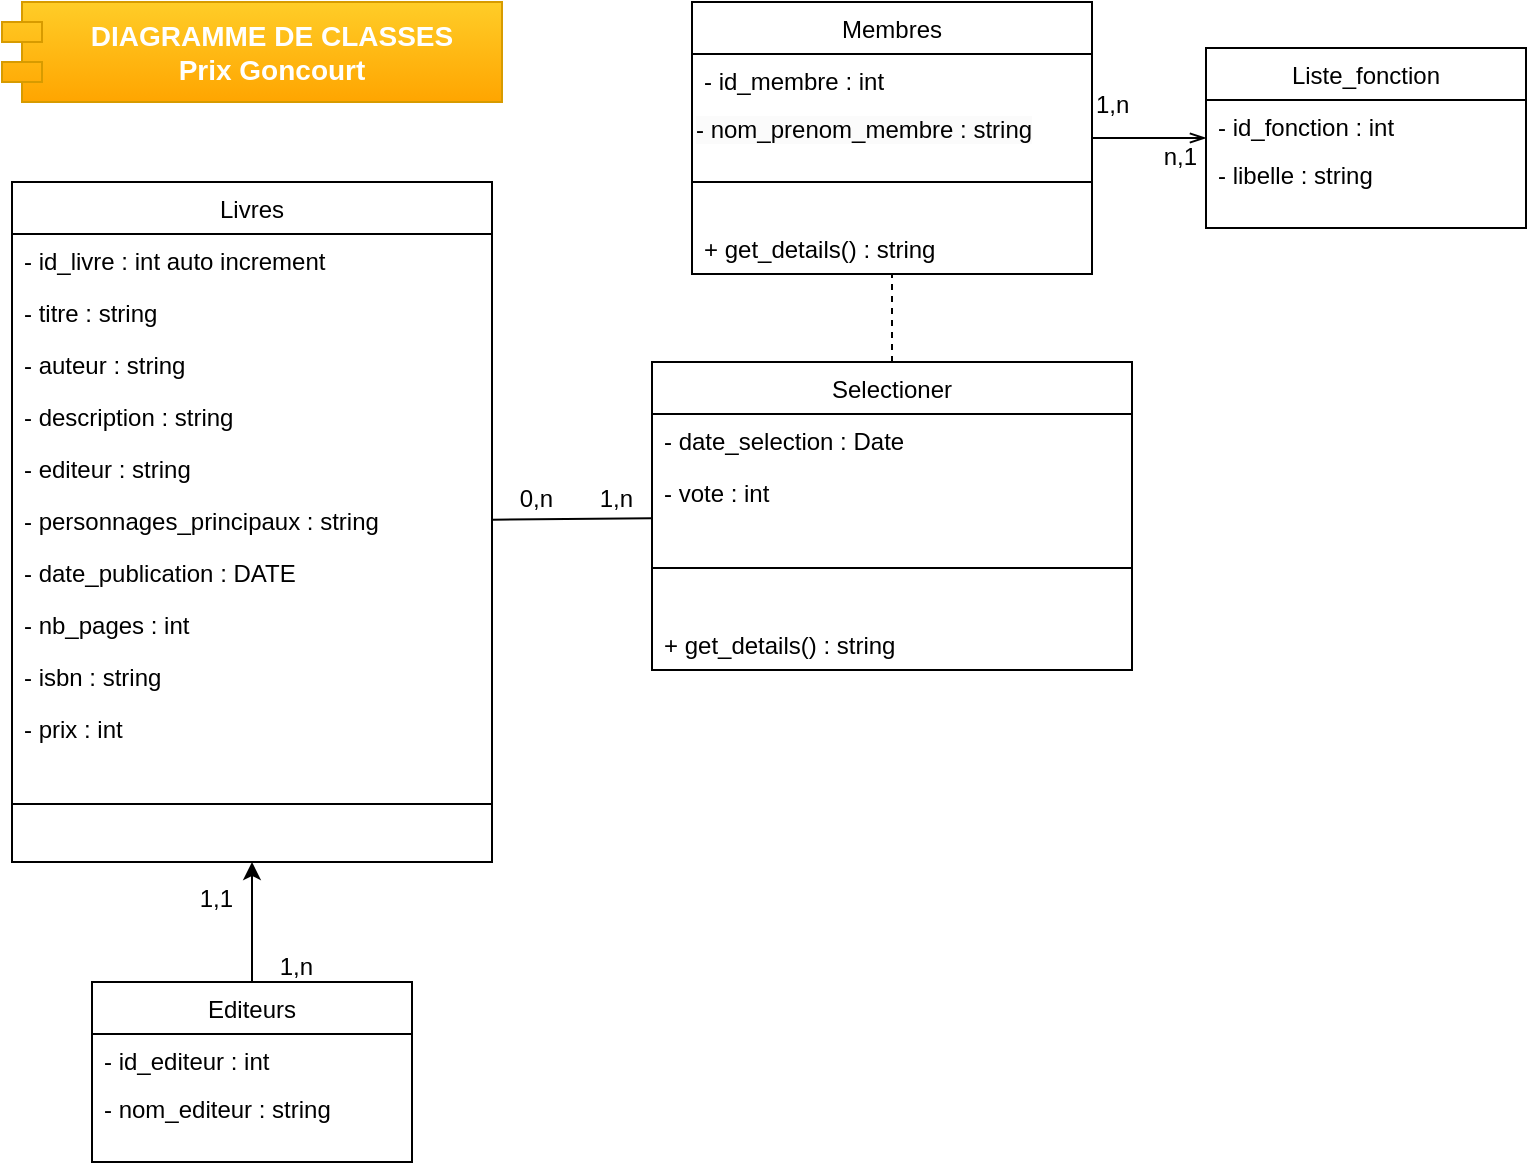 <mxfile version="24.7.16">
  <diagram id="C5RBs43oDa-KdzZeNtuy" name="Page-1">
    <mxGraphModel dx="1500" dy="807" grid="1" gridSize="10" guides="1" tooltips="1" connect="1" arrows="1" fold="1" page="1" pageScale="1" pageWidth="827" pageHeight="1169" math="0" shadow="0">
      <root>
        <mxCell id="WIyWlLk6GJQsqaUBKTNV-0" />
        <mxCell id="WIyWlLk6GJQsqaUBKTNV-1" parent="WIyWlLk6GJQsqaUBKTNV-0" />
        <mxCell id="zkfFHV4jXpPFQw0GAbJ--17" value="Livres" style="swimlane;fontStyle=0;align=center;verticalAlign=top;childLayout=stackLayout;horizontal=1;startSize=26;horizontalStack=0;resizeParent=1;resizeLast=0;collapsible=1;marginBottom=0;rounded=0;shadow=0;strokeWidth=1;" parent="WIyWlLk6GJQsqaUBKTNV-1" vertex="1">
          <mxGeometry x="38" y="230" width="240" height="340" as="geometry">
            <mxRectangle x="550" y="140" width="160" height="26" as="alternateBounds" />
          </mxGeometry>
        </mxCell>
        <mxCell id="razcqp4RDirZF-CFnu8b-1" value="- id_livre : int auto increment" style="text;align=left;verticalAlign=top;spacingLeft=4;spacingRight=4;overflow=hidden;rotatable=0;points=[[0,0.5],[1,0.5]];portConstraint=eastwest;" parent="zkfFHV4jXpPFQw0GAbJ--17" vertex="1">
          <mxGeometry y="26" width="240" height="26" as="geometry" />
        </mxCell>
        <mxCell id="zkfFHV4jXpPFQw0GAbJ--18" value="- titre : string" style="text;align=left;verticalAlign=top;spacingLeft=4;spacingRight=4;overflow=hidden;rotatable=0;points=[[0,0.5],[1,0.5]];portConstraint=eastwest;" parent="zkfFHV4jXpPFQw0GAbJ--17" vertex="1">
          <mxGeometry y="52" width="240" height="26" as="geometry" />
        </mxCell>
        <mxCell id="zkfFHV4jXpPFQw0GAbJ--19" value="- auteur : string" style="text;align=left;verticalAlign=top;spacingLeft=4;spacingRight=4;overflow=hidden;rotatable=0;points=[[0,0.5],[1,0.5]];portConstraint=eastwest;rounded=0;shadow=0;html=0;" parent="zkfFHV4jXpPFQw0GAbJ--17" vertex="1">
          <mxGeometry y="78" width="240" height="26" as="geometry" />
        </mxCell>
        <mxCell id="zkfFHV4jXpPFQw0GAbJ--20" value="- description : string" style="text;align=left;verticalAlign=top;spacingLeft=4;spacingRight=4;overflow=hidden;rotatable=0;points=[[0,0.5],[1,0.5]];portConstraint=eastwest;rounded=0;shadow=0;html=0;" parent="zkfFHV4jXpPFQw0GAbJ--17" vertex="1">
          <mxGeometry y="104" width="240" height="26" as="geometry" />
        </mxCell>
        <mxCell id="zkfFHV4jXpPFQw0GAbJ--21" value="- editeur : string" style="text;align=left;verticalAlign=top;spacingLeft=4;spacingRight=4;overflow=hidden;rotatable=0;points=[[0,0.5],[1,0.5]];portConstraint=eastwest;rounded=0;shadow=0;html=0;" parent="zkfFHV4jXpPFQw0GAbJ--17" vertex="1">
          <mxGeometry y="130" width="240" height="26" as="geometry" />
        </mxCell>
        <mxCell id="zkfFHV4jXpPFQw0GAbJ--22" value="- personnages_principaux : string" style="text;align=left;verticalAlign=top;spacingLeft=4;spacingRight=4;overflow=hidden;rotatable=0;points=[[0,0.5],[1,0.5]];portConstraint=eastwest;rounded=0;shadow=0;html=0;" parent="zkfFHV4jXpPFQw0GAbJ--17" vertex="1">
          <mxGeometry y="156" width="240" height="26" as="geometry" />
        </mxCell>
        <mxCell id="zkfFHV4jXpPFQw0GAbJ--24" value="- date_publication : DATE   " style="text;align=left;verticalAlign=top;spacingLeft=4;spacingRight=4;overflow=hidden;rotatable=0;points=[[0,0.5],[1,0.5]];portConstraint=eastwest;" parent="zkfFHV4jXpPFQw0GAbJ--17" vertex="1">
          <mxGeometry y="182" width="240" height="26" as="geometry" />
        </mxCell>
        <mxCell id="zkfFHV4jXpPFQw0GAbJ--25" value="- nb_pages : int" style="text;align=left;verticalAlign=top;spacingLeft=4;spacingRight=4;overflow=hidden;rotatable=0;points=[[0,0.5],[1,0.5]];portConstraint=eastwest;" parent="zkfFHV4jXpPFQw0GAbJ--17" vertex="1">
          <mxGeometry y="208" width="240" height="26" as="geometry" />
        </mxCell>
        <mxCell id="zeAO8SDXZaGQnqYP4UfU-1" value="- isbn : string" style="text;align=left;verticalAlign=top;spacingLeft=4;spacingRight=4;overflow=hidden;rotatable=0;points=[[0,0.5],[1,0.5]];portConstraint=eastwest;" parent="zkfFHV4jXpPFQw0GAbJ--17" vertex="1">
          <mxGeometry y="234" width="240" height="26" as="geometry" />
        </mxCell>
        <mxCell id="zeAO8SDXZaGQnqYP4UfU-2" value="- prix : int" style="text;align=left;verticalAlign=top;spacingLeft=4;spacingRight=4;overflow=hidden;rotatable=0;points=[[0,0.5],[1,0.5]];portConstraint=eastwest;" parent="zkfFHV4jXpPFQw0GAbJ--17" vertex="1">
          <mxGeometry y="260" width="240" height="26" as="geometry" />
        </mxCell>
        <mxCell id="zkfFHV4jXpPFQw0GAbJ--23" value="" style="line;html=1;strokeWidth=1;align=left;verticalAlign=middle;spacingTop=-1;spacingLeft=3;spacingRight=3;rotatable=0;labelPosition=right;points=[];portConstraint=eastwest;" parent="zkfFHV4jXpPFQw0GAbJ--17" vertex="1">
          <mxGeometry y="286" width="240" height="50" as="geometry" />
        </mxCell>
        <mxCell id="zeAO8SDXZaGQnqYP4UfU-0" value="&lt;div style=&quot;font-size: 14px;&quot;&gt;&lt;span style=&quot;background-color: initial;&quot;&gt;&lt;font&gt;DIAGRAMME DE CLASSES&lt;br&gt;&lt;/font&gt;&lt;/span&gt;Prix Goncourt&lt;/div&gt;" style="shape=module;align=left;spacingLeft=20;align=center;verticalAlign=middle;whiteSpace=wrap;html=1;fillColor=#ffcd28;strokeColor=#d79b00;fontStyle=1;fontSize=14;gradientColor=#ffa500;fontColor=#ffffff;" parent="WIyWlLk6GJQsqaUBKTNV-1" vertex="1">
          <mxGeometry x="33" y="140" width="250" height="50" as="geometry" />
        </mxCell>
        <mxCell id="5hh0RR9R79qCQjyS0hUn-2" style="edgeStyle=orthogonalEdgeStyle;rounded=0;orthogonalLoop=1;jettySize=auto;html=1;endArrow=openThin;endFill=0;" parent="WIyWlLk6GJQsqaUBKTNV-1" source="zeAO8SDXZaGQnqYP4UfU-30" target="razcqp4RDirZF-CFnu8b-27" edge="1">
          <mxGeometry relative="1" as="geometry" />
        </mxCell>
        <mxCell id="zeAO8SDXZaGQnqYP4UfU-30" value="Membres" style="swimlane;fontStyle=0;align=center;verticalAlign=top;childLayout=stackLayout;horizontal=1;startSize=26;horizontalStack=0;resizeParent=1;resizeLast=0;collapsible=1;marginBottom=0;rounded=0;shadow=0;strokeWidth=1;" parent="WIyWlLk6GJQsqaUBKTNV-1" vertex="1">
          <mxGeometry x="378" y="140" width="200" height="136" as="geometry">
            <mxRectangle x="130" y="380" width="160" height="26" as="alternateBounds" />
          </mxGeometry>
        </mxCell>
        <mxCell id="zeAO8SDXZaGQnqYP4UfU-31" value="- id_membre : int &#xa;" style="text;align=left;verticalAlign=top;spacingLeft=4;spacingRight=4;overflow=hidden;rotatable=0;points=[[0,0.5],[1,0.5]];portConstraint=eastwest;" parent="zeAO8SDXZaGQnqYP4UfU-30" vertex="1">
          <mxGeometry y="26" width="200" height="24" as="geometry" />
        </mxCell>
        <mxCell id="zeAO8SDXZaGQnqYP4UfU-34" value="&lt;span style=&quot;color: rgb(0, 0, 0); font-family: Helvetica; font-size: 12px; font-style: normal; font-variant-ligatures: normal; font-variant-caps: normal; font-weight: 400; letter-spacing: normal; orphans: 2; text-align: left; text-indent: 0px; text-transform: none; widows: 2; word-spacing: 0px; -webkit-text-stroke-width: 0px; white-space: nowrap; background-color: rgb(251, 251, 251); text-decoration-thickness: initial; text-decoration-style: initial; text-decoration-color: initial; display: inline !important; float: none;&quot;&gt;- nom_prenom_membre : string&lt;/span&gt;" style="text;whiteSpace=wrap;html=1;" parent="zeAO8SDXZaGQnqYP4UfU-30" vertex="1">
          <mxGeometry y="50" width="200" height="20" as="geometry" />
        </mxCell>
        <mxCell id="zeAO8SDXZaGQnqYP4UfU-32" value="" style="line;html=1;strokeWidth=1;align=left;verticalAlign=middle;spacingTop=-1;spacingLeft=3;spacingRight=3;rotatable=0;labelPosition=right;points=[];portConstraint=eastwest;" parent="zeAO8SDXZaGQnqYP4UfU-30" vertex="1">
          <mxGeometry y="70" width="200" height="40" as="geometry" />
        </mxCell>
        <mxCell id="5hh0RR9R79qCQjyS0hUn-1" value="+ get_details() : string" style="text;align=left;verticalAlign=top;spacingLeft=4;spacingRight=4;overflow=hidden;rotatable=0;points=[[0,0.5],[1,0.5]];portConstraint=eastwest;" parent="zeAO8SDXZaGQnqYP4UfU-30" vertex="1">
          <mxGeometry y="110" width="200" height="26" as="geometry" />
        </mxCell>
        <mxCell id="razcqp4RDirZF-CFnu8b-2" value="Selectioner" style="swimlane;fontStyle=0;align=center;verticalAlign=top;childLayout=stackLayout;horizontal=1;startSize=26;horizontalStack=0;resizeParent=1;resizeLast=0;collapsible=1;marginBottom=0;rounded=0;shadow=0;strokeWidth=1;" parent="WIyWlLk6GJQsqaUBKTNV-1" vertex="1">
          <mxGeometry x="358" y="320" width="240" height="154" as="geometry">
            <mxRectangle x="550" y="140" width="160" height="26" as="alternateBounds" />
          </mxGeometry>
        </mxCell>
        <mxCell id="oRS2JVcBYECy9OJ1qU6w-1" value="- date_selection : Date" style="text;align=left;verticalAlign=top;spacingLeft=4;spacingRight=4;overflow=hidden;rotatable=0;points=[[0,0.5],[1,0.5]];portConstraint=eastwest;rounded=0;shadow=0;html=0;" parent="razcqp4RDirZF-CFnu8b-2" vertex="1">
          <mxGeometry y="26" width="240" height="26" as="geometry" />
        </mxCell>
        <mxCell id="razcqp4RDirZF-CFnu8b-11" value="- vote : int" style="text;align=left;verticalAlign=top;spacingLeft=4;spacingRight=4;overflow=hidden;rotatable=0;points=[[0,0.5],[1,0.5]];portConstraint=eastwest;" parent="razcqp4RDirZF-CFnu8b-2" vertex="1">
          <mxGeometry y="52" width="240" height="26" as="geometry" />
        </mxCell>
        <mxCell id="razcqp4RDirZF-CFnu8b-13" value="" style="line;html=1;strokeWidth=1;align=left;verticalAlign=middle;spacingTop=-1;spacingLeft=3;spacingRight=3;rotatable=0;labelPosition=right;points=[];portConstraint=eastwest;" parent="razcqp4RDirZF-CFnu8b-2" vertex="1">
          <mxGeometry y="78" width="240" height="50" as="geometry" />
        </mxCell>
        <mxCell id="5hh0RR9R79qCQjyS0hUn-0" value="+ get_details() : string" style="text;align=left;verticalAlign=top;spacingLeft=4;spacingRight=4;overflow=hidden;rotatable=0;points=[[0,0.5],[1,0.5]];portConstraint=eastwest;" parent="razcqp4RDirZF-CFnu8b-2" vertex="1">
          <mxGeometry y="128" width="240" height="26" as="geometry" />
        </mxCell>
        <mxCell id="razcqp4RDirZF-CFnu8b-27" value="Liste_fonction" style="swimlane;fontStyle=0;align=center;verticalAlign=top;childLayout=stackLayout;horizontal=1;startSize=26;horizontalStack=0;resizeParent=1;resizeLast=0;collapsible=1;marginBottom=0;rounded=0;shadow=0;strokeWidth=1;" parent="WIyWlLk6GJQsqaUBKTNV-1" vertex="1">
          <mxGeometry x="635" y="163" width="160" height="90" as="geometry">
            <mxRectangle x="130" y="380" width="160" height="26" as="alternateBounds" />
          </mxGeometry>
        </mxCell>
        <mxCell id="razcqp4RDirZF-CFnu8b-28" value="- id_fonction : int" style="text;align=left;verticalAlign=top;spacingLeft=4;spacingRight=4;overflow=hidden;rotatable=0;points=[[0,0.5],[1,0.5]];portConstraint=eastwest;" parent="razcqp4RDirZF-CFnu8b-27" vertex="1">
          <mxGeometry y="26" width="160" height="24" as="geometry" />
        </mxCell>
        <mxCell id="razcqp4RDirZF-CFnu8b-32" value="- libelle : string" style="text;align=left;verticalAlign=top;spacingLeft=4;spacingRight=4;overflow=hidden;rotatable=0;points=[[0,0.5],[1,0.5]];portConstraint=eastwest;" parent="razcqp4RDirZF-CFnu8b-27" vertex="1">
          <mxGeometry y="50" width="160" height="24" as="geometry" />
        </mxCell>
        <mxCell id="5hh0RR9R79qCQjyS0hUn-3" value="1,n" style="resizable=0;align=left;verticalAlign=bottom;labelBackgroundColor=none;fontSize=12;" parent="WIyWlLk6GJQsqaUBKTNV-1" connectable="0" vertex="1">
          <mxGeometry x="578" y="200" as="geometry" />
        </mxCell>
        <mxCell id="5hh0RR9R79qCQjyS0hUn-4" value="n,1" style="resizable=0;align=right;verticalAlign=bottom;labelBackgroundColor=none;fontSize=12;" parent="WIyWlLk6GJQsqaUBKTNV-1" connectable="0" vertex="1">
          <mxGeometry x="618" y="220" as="geometry">
            <mxPoint x="14" y="6" as="offset" />
          </mxGeometry>
        </mxCell>
        <mxCell id="5hh0RR9R79qCQjyS0hUn-5" value="" style="endArrow=none;html=1;rounded=0;" parent="WIyWlLk6GJQsqaUBKTNV-1" source="zkfFHV4jXpPFQw0GAbJ--17" target="razcqp4RDirZF-CFnu8b-2" edge="1">
          <mxGeometry width="50" height="50" relative="1" as="geometry">
            <mxPoint x="358" y="290" as="sourcePoint" />
            <mxPoint x="408" y="240" as="targetPoint" />
          </mxGeometry>
        </mxCell>
        <mxCell id="5hh0RR9R79qCQjyS0hUn-6" value="" style="endArrow=none;html=1;rounded=0;dashed=1;" parent="WIyWlLk6GJQsqaUBKTNV-1" source="razcqp4RDirZF-CFnu8b-2" target="zeAO8SDXZaGQnqYP4UfU-30" edge="1">
          <mxGeometry width="50" height="50" relative="1" as="geometry">
            <mxPoint x="358" y="290" as="sourcePoint" />
            <mxPoint x="408" y="240" as="targetPoint" />
          </mxGeometry>
        </mxCell>
        <mxCell id="5hh0RR9R79qCQjyS0hUn-7" value="0,n" style="resizable=0;align=right;verticalAlign=bottom;labelBackgroundColor=none;fontSize=12;" parent="WIyWlLk6GJQsqaUBKTNV-1" connectable="0" vertex="1">
          <mxGeometry x="588" y="240" as="geometry">
            <mxPoint x="-278" y="157" as="offset" />
          </mxGeometry>
        </mxCell>
        <mxCell id="5hh0RR9R79qCQjyS0hUn-11" style="edgeStyle=orthogonalEdgeStyle;rounded=0;orthogonalLoop=1;jettySize=auto;html=1;" parent="WIyWlLk6GJQsqaUBKTNV-1" source="5hh0RR9R79qCQjyS0hUn-8" target="zkfFHV4jXpPFQw0GAbJ--17" edge="1">
          <mxGeometry relative="1" as="geometry" />
        </mxCell>
        <mxCell id="5hh0RR9R79qCQjyS0hUn-8" value="Editeurs" style="swimlane;fontStyle=0;align=center;verticalAlign=top;childLayout=stackLayout;horizontal=1;startSize=26;horizontalStack=0;resizeParent=1;resizeLast=0;collapsible=1;marginBottom=0;rounded=0;shadow=0;strokeWidth=1;" parent="WIyWlLk6GJQsqaUBKTNV-1" vertex="1">
          <mxGeometry x="78" y="630" width="160" height="90" as="geometry">
            <mxRectangle x="130" y="380" width="160" height="26" as="alternateBounds" />
          </mxGeometry>
        </mxCell>
        <mxCell id="5hh0RR9R79qCQjyS0hUn-9" value="- id_editeur : int" style="text;align=left;verticalAlign=top;spacingLeft=4;spacingRight=4;overflow=hidden;rotatable=0;points=[[0,0.5],[1,0.5]];portConstraint=eastwest;" parent="5hh0RR9R79qCQjyS0hUn-8" vertex="1">
          <mxGeometry y="26" width="160" height="24" as="geometry" />
        </mxCell>
        <mxCell id="5hh0RR9R79qCQjyS0hUn-10" value="- nom_editeur : string" style="text;align=left;verticalAlign=top;spacingLeft=4;spacingRight=4;overflow=hidden;rotatable=0;points=[[0,0.5],[1,0.5]];portConstraint=eastwest;" parent="5hh0RR9R79qCQjyS0hUn-8" vertex="1">
          <mxGeometry y="50" width="160" height="24" as="geometry" />
        </mxCell>
        <mxCell id="5hh0RR9R79qCQjyS0hUn-12" value="1,1" style="resizable=0;align=right;verticalAlign=bottom;labelBackgroundColor=none;fontSize=12;" parent="WIyWlLk6GJQsqaUBKTNV-1" connectable="0" vertex="1">
          <mxGeometry x="428" y="440" as="geometry">
            <mxPoint x="-278" y="157" as="offset" />
          </mxGeometry>
        </mxCell>
        <mxCell id="5hh0RR9R79qCQjyS0hUn-13" value="1,n" style="resizable=0;align=right;verticalAlign=bottom;labelBackgroundColor=none;fontSize=12;" parent="WIyWlLk6GJQsqaUBKTNV-1" connectable="0" vertex="1">
          <mxGeometry x="468" y="474" as="geometry">
            <mxPoint x="-278" y="157" as="offset" />
          </mxGeometry>
        </mxCell>
        <mxCell id="5hh0RR9R79qCQjyS0hUn-14" value="1,n" style="resizable=0;align=right;verticalAlign=bottom;labelBackgroundColor=none;fontSize=12;" parent="WIyWlLk6GJQsqaUBKTNV-1" connectable="0" vertex="1">
          <mxGeometry x="628" y="240" as="geometry">
            <mxPoint x="-278" y="157" as="offset" />
          </mxGeometry>
        </mxCell>
      </root>
    </mxGraphModel>
  </diagram>
</mxfile>
